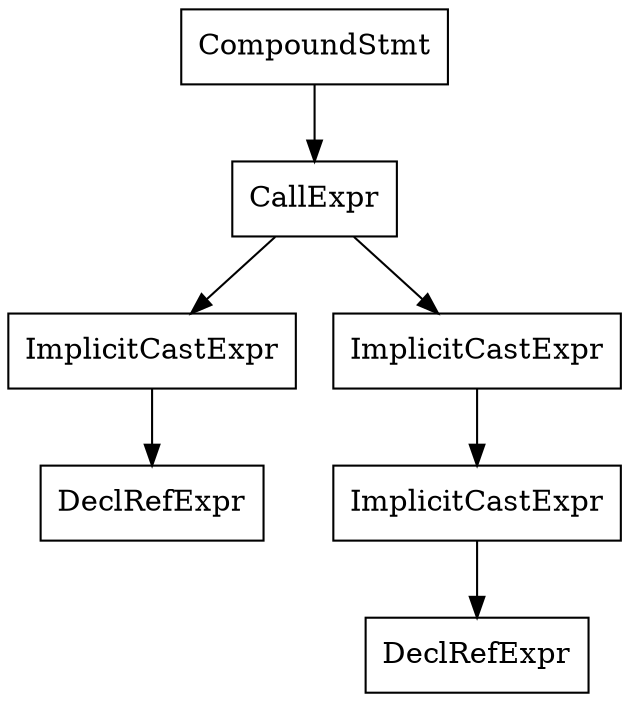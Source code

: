 digraph unnamed {

	Node0x55e7aabf53d0 [shape=record,label="{CompoundStmt}"];
	Node0x55e7aabf53d0 -> Node0x55e7aabf5378;
	Node0x55e7aabf5378 [shape=record,label="{CallExpr}"];
	Node0x55e7aabf5378 -> Node0x55e7aabf5360;
	Node0x55e7aabf5378 -> Node0x55e7aabf53b8;
	Node0x55e7aabf5360 [shape=record,label="{ImplicitCastExpr}"];
	Node0x55e7aabf5360 -> Node0x55e7aabf5330;
	Node0x55e7aabf5330 [shape=record,label="{DeclRefExpr}"];
	Node0x55e7aabf53b8 [shape=record,label="{ImplicitCastExpr}"];
	Node0x55e7aabf53b8 -> Node0x55e7aabf53a0;
	Node0x55e7aabf53a0 [shape=record,label="{ImplicitCastExpr}"];
	Node0x55e7aabf53a0 -> Node0x55e7aabf5310;
	Node0x55e7aabf5310 [shape=record,label="{DeclRefExpr}"];
}
